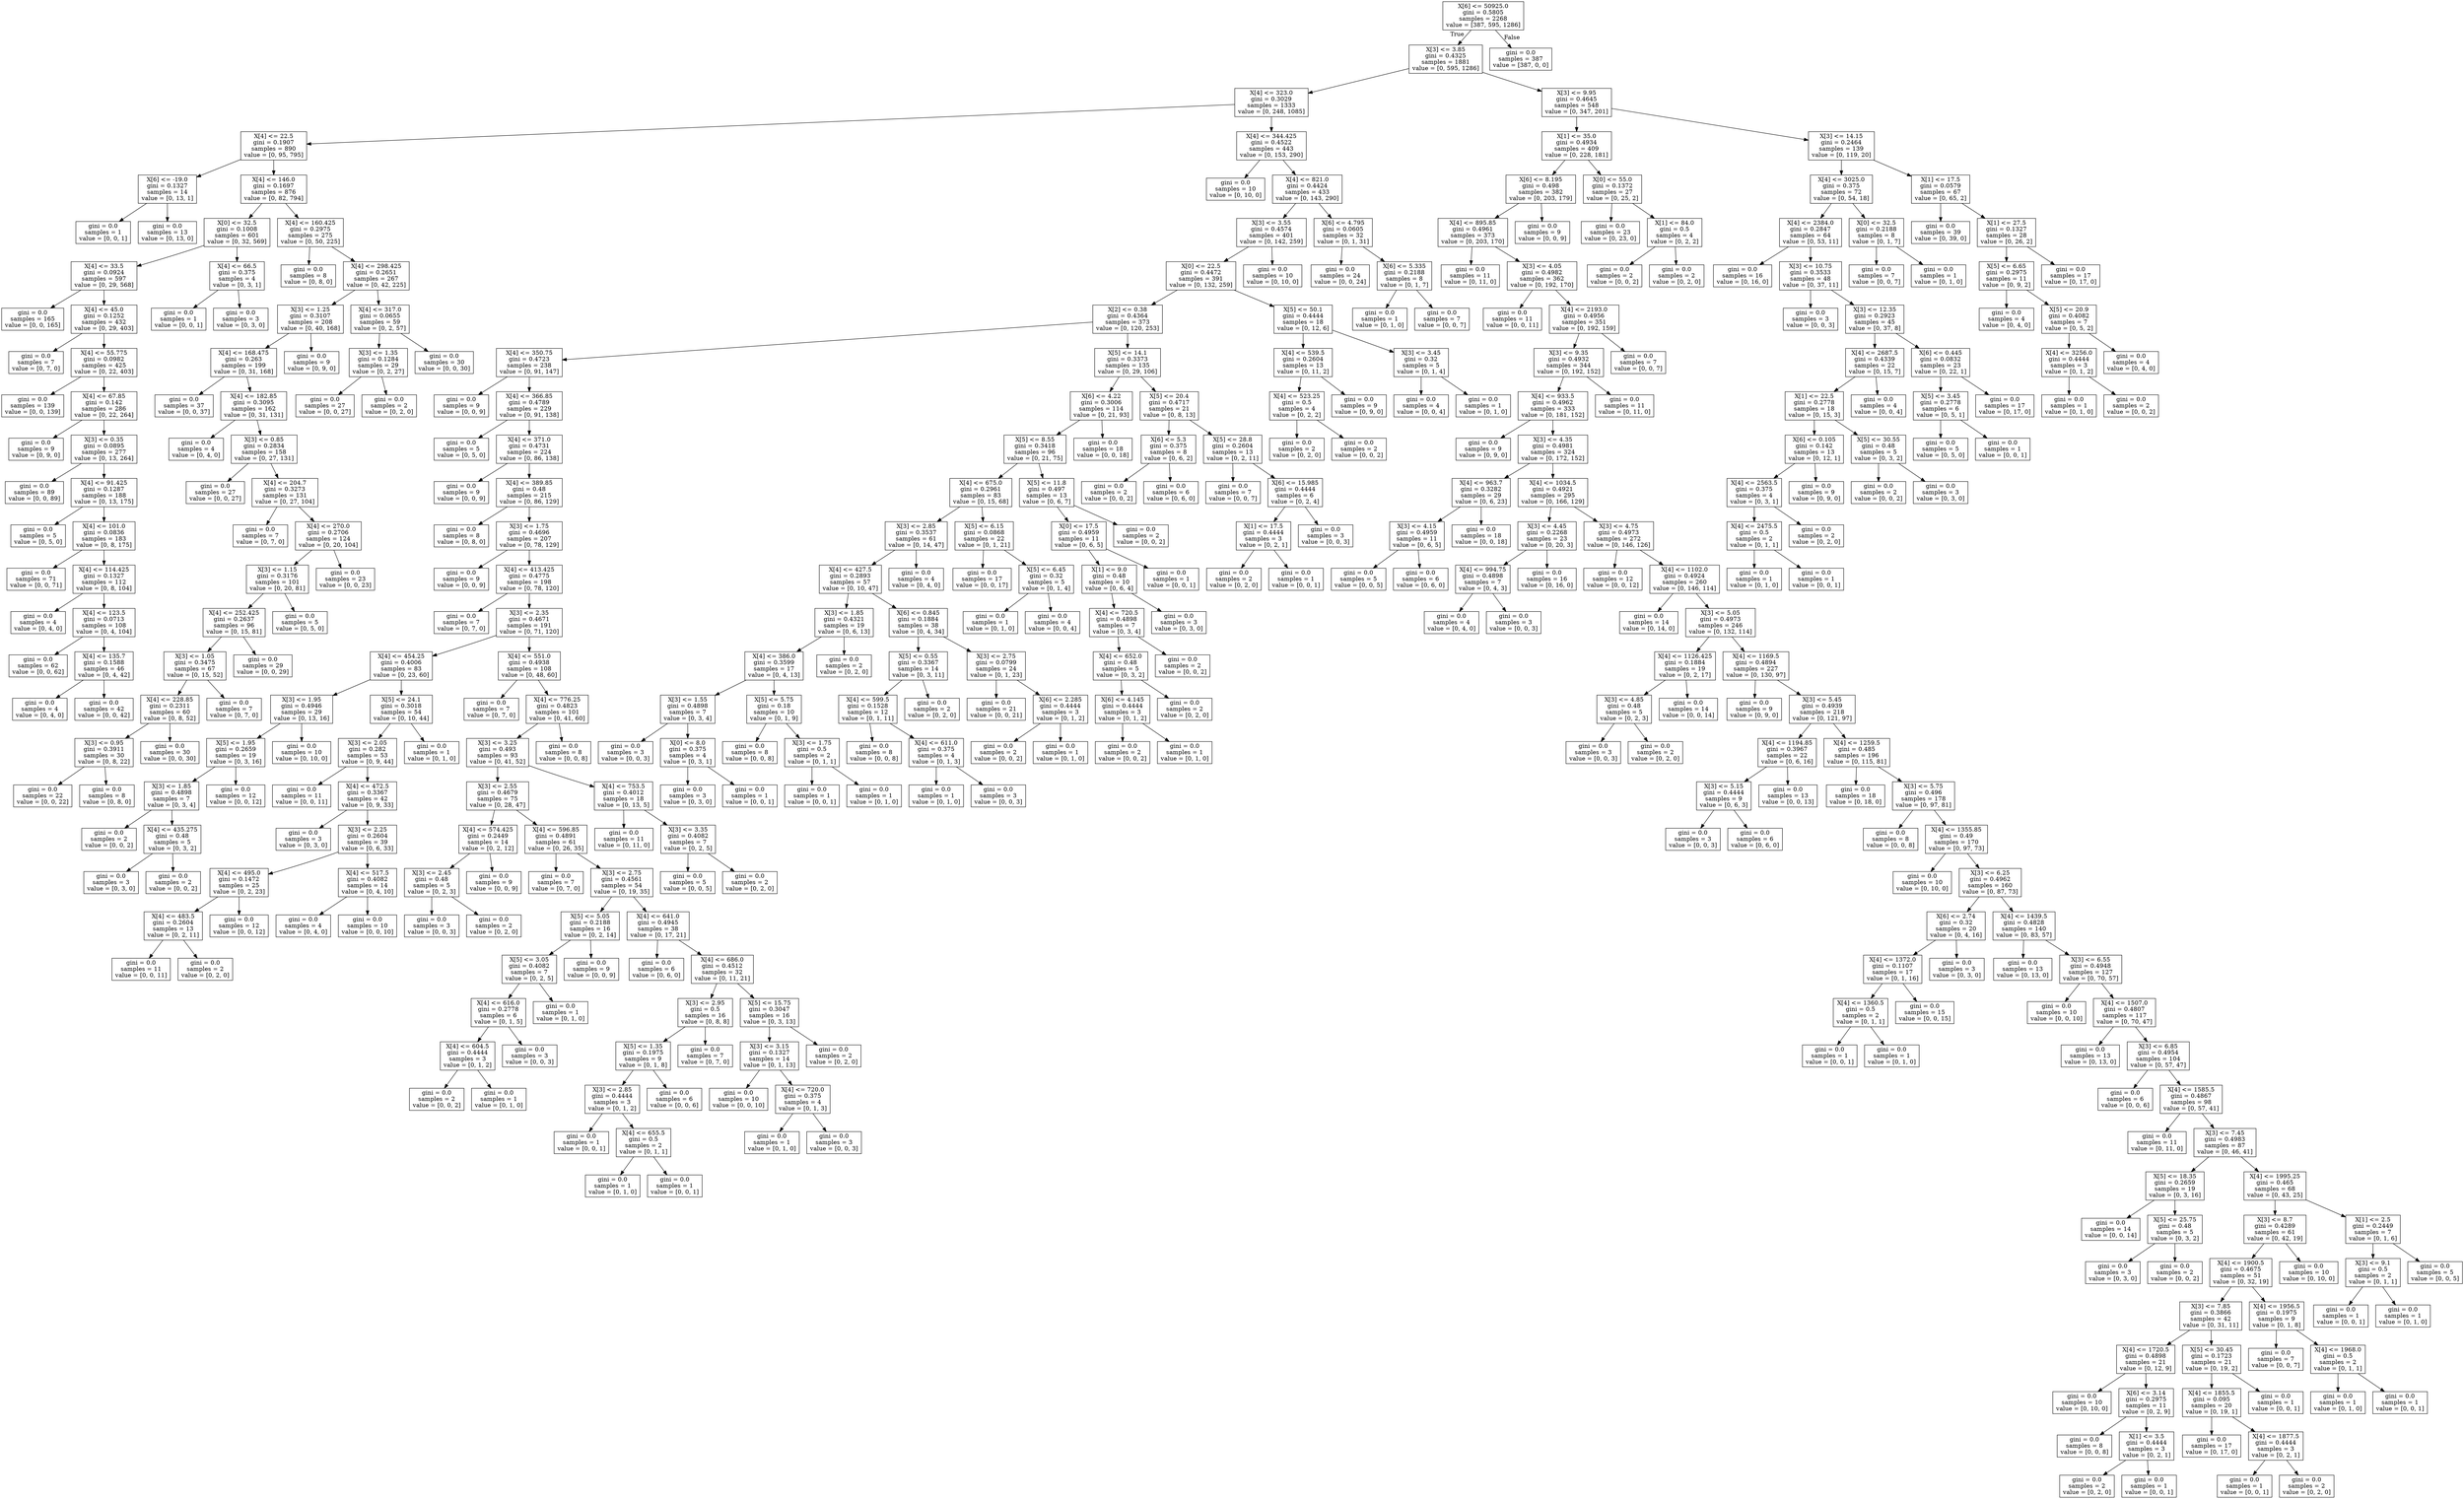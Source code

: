 digraph Tree {
node [shape=box] ;
0 [label="X[6] <= 50925.0\ngini = 0.5805\nsamples = 2268\nvalue = [387, 595, 1286]"] ;
1 [label="X[3] <= 3.85\ngini = 0.4325\nsamples = 1881\nvalue = [0, 595, 1286]"] ;
0 -> 1 [labeldistance=2.5, labelangle=45, headlabel="True"] ;
2 [label="X[4] <= 323.0\ngini = 0.3029\nsamples = 1333\nvalue = [0, 248, 1085]"] ;
1 -> 2 ;
3 [label="X[4] <= 22.5\ngini = 0.1907\nsamples = 890\nvalue = [0, 95, 795]"] ;
2 -> 3 ;
4 [label="X[6] <= -19.0\ngini = 0.1327\nsamples = 14\nvalue = [0, 13, 1]"] ;
3 -> 4 ;
5 [label="gini = 0.0\nsamples = 1\nvalue = [0, 0, 1]"] ;
4 -> 5 ;
6 [label="gini = 0.0\nsamples = 13\nvalue = [0, 13, 0]"] ;
4 -> 6 ;
7 [label="X[4] <= 146.0\ngini = 0.1697\nsamples = 876\nvalue = [0, 82, 794]"] ;
3 -> 7 ;
8 [label="X[0] <= 32.5\ngini = 0.1008\nsamples = 601\nvalue = [0, 32, 569]"] ;
7 -> 8 ;
9 [label="X[4] <= 33.5\ngini = 0.0924\nsamples = 597\nvalue = [0, 29, 568]"] ;
8 -> 9 ;
10 [label="gini = 0.0\nsamples = 165\nvalue = [0, 0, 165]"] ;
9 -> 10 ;
11 [label="X[4] <= 45.0\ngini = 0.1252\nsamples = 432\nvalue = [0, 29, 403]"] ;
9 -> 11 ;
12 [label="gini = 0.0\nsamples = 7\nvalue = [0, 7, 0]"] ;
11 -> 12 ;
13 [label="X[4] <= 55.775\ngini = 0.0982\nsamples = 425\nvalue = [0, 22, 403]"] ;
11 -> 13 ;
14 [label="gini = 0.0\nsamples = 139\nvalue = [0, 0, 139]"] ;
13 -> 14 ;
15 [label="X[4] <= 67.85\ngini = 0.142\nsamples = 286\nvalue = [0, 22, 264]"] ;
13 -> 15 ;
16 [label="gini = 0.0\nsamples = 9\nvalue = [0, 9, 0]"] ;
15 -> 16 ;
17 [label="X[3] <= 0.35\ngini = 0.0895\nsamples = 277\nvalue = [0, 13, 264]"] ;
15 -> 17 ;
18 [label="gini = 0.0\nsamples = 89\nvalue = [0, 0, 89]"] ;
17 -> 18 ;
19 [label="X[4] <= 91.425\ngini = 0.1287\nsamples = 188\nvalue = [0, 13, 175]"] ;
17 -> 19 ;
20 [label="gini = 0.0\nsamples = 5\nvalue = [0, 5, 0]"] ;
19 -> 20 ;
21 [label="X[4] <= 101.0\ngini = 0.0836\nsamples = 183\nvalue = [0, 8, 175]"] ;
19 -> 21 ;
22 [label="gini = 0.0\nsamples = 71\nvalue = [0, 0, 71]"] ;
21 -> 22 ;
23 [label="X[4] <= 114.425\ngini = 0.1327\nsamples = 112\nvalue = [0, 8, 104]"] ;
21 -> 23 ;
24 [label="gini = 0.0\nsamples = 4\nvalue = [0, 4, 0]"] ;
23 -> 24 ;
25 [label="X[4] <= 123.5\ngini = 0.0713\nsamples = 108\nvalue = [0, 4, 104]"] ;
23 -> 25 ;
26 [label="gini = 0.0\nsamples = 62\nvalue = [0, 0, 62]"] ;
25 -> 26 ;
27 [label="X[4] <= 135.7\ngini = 0.1588\nsamples = 46\nvalue = [0, 4, 42]"] ;
25 -> 27 ;
28 [label="gini = 0.0\nsamples = 4\nvalue = [0, 4, 0]"] ;
27 -> 28 ;
29 [label="gini = 0.0\nsamples = 42\nvalue = [0, 0, 42]"] ;
27 -> 29 ;
30 [label="X[4] <= 66.5\ngini = 0.375\nsamples = 4\nvalue = [0, 3, 1]"] ;
8 -> 30 ;
31 [label="gini = 0.0\nsamples = 1\nvalue = [0, 0, 1]"] ;
30 -> 31 ;
32 [label="gini = 0.0\nsamples = 3\nvalue = [0, 3, 0]"] ;
30 -> 32 ;
33 [label="X[4] <= 160.425\ngini = 0.2975\nsamples = 275\nvalue = [0, 50, 225]"] ;
7 -> 33 ;
34 [label="gini = 0.0\nsamples = 8\nvalue = [0, 8, 0]"] ;
33 -> 34 ;
35 [label="X[4] <= 298.425\ngini = 0.2651\nsamples = 267\nvalue = [0, 42, 225]"] ;
33 -> 35 ;
36 [label="X[3] <= 1.25\ngini = 0.3107\nsamples = 208\nvalue = [0, 40, 168]"] ;
35 -> 36 ;
37 [label="X[4] <= 168.475\ngini = 0.263\nsamples = 199\nvalue = [0, 31, 168]"] ;
36 -> 37 ;
38 [label="gini = 0.0\nsamples = 37\nvalue = [0, 0, 37]"] ;
37 -> 38 ;
39 [label="X[4] <= 182.85\ngini = 0.3095\nsamples = 162\nvalue = [0, 31, 131]"] ;
37 -> 39 ;
40 [label="gini = 0.0\nsamples = 4\nvalue = [0, 4, 0]"] ;
39 -> 40 ;
41 [label="X[3] <= 0.85\ngini = 0.2834\nsamples = 158\nvalue = [0, 27, 131]"] ;
39 -> 41 ;
42 [label="gini = 0.0\nsamples = 27\nvalue = [0, 0, 27]"] ;
41 -> 42 ;
43 [label="X[4] <= 204.7\ngini = 0.3273\nsamples = 131\nvalue = [0, 27, 104]"] ;
41 -> 43 ;
44 [label="gini = 0.0\nsamples = 7\nvalue = [0, 7, 0]"] ;
43 -> 44 ;
45 [label="X[4] <= 270.0\ngini = 0.2706\nsamples = 124\nvalue = [0, 20, 104]"] ;
43 -> 45 ;
46 [label="X[3] <= 1.15\ngini = 0.3176\nsamples = 101\nvalue = [0, 20, 81]"] ;
45 -> 46 ;
47 [label="X[4] <= 252.425\ngini = 0.2637\nsamples = 96\nvalue = [0, 15, 81]"] ;
46 -> 47 ;
48 [label="X[3] <= 1.05\ngini = 0.3475\nsamples = 67\nvalue = [0, 15, 52]"] ;
47 -> 48 ;
49 [label="X[4] <= 228.85\ngini = 0.2311\nsamples = 60\nvalue = [0, 8, 52]"] ;
48 -> 49 ;
50 [label="X[3] <= 0.95\ngini = 0.3911\nsamples = 30\nvalue = [0, 8, 22]"] ;
49 -> 50 ;
51 [label="gini = 0.0\nsamples = 22\nvalue = [0, 0, 22]"] ;
50 -> 51 ;
52 [label="gini = 0.0\nsamples = 8\nvalue = [0, 8, 0]"] ;
50 -> 52 ;
53 [label="gini = 0.0\nsamples = 30\nvalue = [0, 0, 30]"] ;
49 -> 53 ;
54 [label="gini = 0.0\nsamples = 7\nvalue = [0, 7, 0]"] ;
48 -> 54 ;
55 [label="gini = 0.0\nsamples = 29\nvalue = [0, 0, 29]"] ;
47 -> 55 ;
56 [label="gini = 0.0\nsamples = 5\nvalue = [0, 5, 0]"] ;
46 -> 56 ;
57 [label="gini = 0.0\nsamples = 23\nvalue = [0, 0, 23]"] ;
45 -> 57 ;
58 [label="gini = 0.0\nsamples = 9\nvalue = [0, 9, 0]"] ;
36 -> 58 ;
59 [label="X[4] <= 317.0\ngini = 0.0655\nsamples = 59\nvalue = [0, 2, 57]"] ;
35 -> 59 ;
60 [label="X[3] <= 1.35\ngini = 0.1284\nsamples = 29\nvalue = [0, 2, 27]"] ;
59 -> 60 ;
61 [label="gini = 0.0\nsamples = 27\nvalue = [0, 0, 27]"] ;
60 -> 61 ;
62 [label="gini = 0.0\nsamples = 2\nvalue = [0, 2, 0]"] ;
60 -> 62 ;
63 [label="gini = 0.0\nsamples = 30\nvalue = [0, 0, 30]"] ;
59 -> 63 ;
64 [label="X[4] <= 344.425\ngini = 0.4522\nsamples = 443\nvalue = [0, 153, 290]"] ;
2 -> 64 ;
65 [label="gini = 0.0\nsamples = 10\nvalue = [0, 10, 0]"] ;
64 -> 65 ;
66 [label="X[4] <= 821.0\ngini = 0.4424\nsamples = 433\nvalue = [0, 143, 290]"] ;
64 -> 66 ;
67 [label="X[3] <= 3.55\ngini = 0.4574\nsamples = 401\nvalue = [0, 142, 259]"] ;
66 -> 67 ;
68 [label="X[0] <= 22.5\ngini = 0.4472\nsamples = 391\nvalue = [0, 132, 259]"] ;
67 -> 68 ;
69 [label="X[2] <= 0.38\ngini = 0.4364\nsamples = 373\nvalue = [0, 120, 253]"] ;
68 -> 69 ;
70 [label="X[4] <= 350.75\ngini = 0.4723\nsamples = 238\nvalue = [0, 91, 147]"] ;
69 -> 70 ;
71 [label="gini = 0.0\nsamples = 9\nvalue = [0, 0, 9]"] ;
70 -> 71 ;
72 [label="X[4] <= 366.85\ngini = 0.4789\nsamples = 229\nvalue = [0, 91, 138]"] ;
70 -> 72 ;
73 [label="gini = 0.0\nsamples = 5\nvalue = [0, 5, 0]"] ;
72 -> 73 ;
74 [label="X[4] <= 371.0\ngini = 0.4731\nsamples = 224\nvalue = [0, 86, 138]"] ;
72 -> 74 ;
75 [label="gini = 0.0\nsamples = 9\nvalue = [0, 0, 9]"] ;
74 -> 75 ;
76 [label="X[4] <= 389.85\ngini = 0.48\nsamples = 215\nvalue = [0, 86, 129]"] ;
74 -> 76 ;
77 [label="gini = 0.0\nsamples = 8\nvalue = [0, 8, 0]"] ;
76 -> 77 ;
78 [label="X[3] <= 1.75\ngini = 0.4696\nsamples = 207\nvalue = [0, 78, 129]"] ;
76 -> 78 ;
79 [label="gini = 0.0\nsamples = 9\nvalue = [0, 0, 9]"] ;
78 -> 79 ;
80 [label="X[4] <= 413.425\ngini = 0.4775\nsamples = 198\nvalue = [0, 78, 120]"] ;
78 -> 80 ;
81 [label="gini = 0.0\nsamples = 7\nvalue = [0, 7, 0]"] ;
80 -> 81 ;
82 [label="X[3] <= 2.35\ngini = 0.4671\nsamples = 191\nvalue = [0, 71, 120]"] ;
80 -> 82 ;
83 [label="X[4] <= 454.25\ngini = 0.4006\nsamples = 83\nvalue = [0, 23, 60]"] ;
82 -> 83 ;
84 [label="X[3] <= 1.95\ngini = 0.4946\nsamples = 29\nvalue = [0, 13, 16]"] ;
83 -> 84 ;
85 [label="X[5] <= 1.95\ngini = 0.2659\nsamples = 19\nvalue = [0, 3, 16]"] ;
84 -> 85 ;
86 [label="X[3] <= 1.85\ngini = 0.4898\nsamples = 7\nvalue = [0, 3, 4]"] ;
85 -> 86 ;
87 [label="gini = 0.0\nsamples = 2\nvalue = [0, 0, 2]"] ;
86 -> 87 ;
88 [label="X[4] <= 435.275\ngini = 0.48\nsamples = 5\nvalue = [0, 3, 2]"] ;
86 -> 88 ;
89 [label="gini = 0.0\nsamples = 3\nvalue = [0, 3, 0]"] ;
88 -> 89 ;
90 [label="gini = 0.0\nsamples = 2\nvalue = [0, 0, 2]"] ;
88 -> 90 ;
91 [label="gini = 0.0\nsamples = 12\nvalue = [0, 0, 12]"] ;
85 -> 91 ;
92 [label="gini = 0.0\nsamples = 10\nvalue = [0, 10, 0]"] ;
84 -> 92 ;
93 [label="X[5] <= 24.1\ngini = 0.3018\nsamples = 54\nvalue = [0, 10, 44]"] ;
83 -> 93 ;
94 [label="X[3] <= 2.05\ngini = 0.282\nsamples = 53\nvalue = [0, 9, 44]"] ;
93 -> 94 ;
95 [label="gini = 0.0\nsamples = 11\nvalue = [0, 0, 11]"] ;
94 -> 95 ;
96 [label="X[4] <= 472.5\ngini = 0.3367\nsamples = 42\nvalue = [0, 9, 33]"] ;
94 -> 96 ;
97 [label="gini = 0.0\nsamples = 3\nvalue = [0, 3, 0]"] ;
96 -> 97 ;
98 [label="X[3] <= 2.25\ngini = 0.2604\nsamples = 39\nvalue = [0, 6, 33]"] ;
96 -> 98 ;
99 [label="X[4] <= 495.0\ngini = 0.1472\nsamples = 25\nvalue = [0, 2, 23]"] ;
98 -> 99 ;
100 [label="X[4] <= 483.5\ngini = 0.2604\nsamples = 13\nvalue = [0, 2, 11]"] ;
99 -> 100 ;
101 [label="gini = 0.0\nsamples = 11\nvalue = [0, 0, 11]"] ;
100 -> 101 ;
102 [label="gini = 0.0\nsamples = 2\nvalue = [0, 2, 0]"] ;
100 -> 102 ;
103 [label="gini = 0.0\nsamples = 12\nvalue = [0, 0, 12]"] ;
99 -> 103 ;
104 [label="X[4] <= 517.5\ngini = 0.4082\nsamples = 14\nvalue = [0, 4, 10]"] ;
98 -> 104 ;
105 [label="gini = 0.0\nsamples = 4\nvalue = [0, 4, 0]"] ;
104 -> 105 ;
106 [label="gini = 0.0\nsamples = 10\nvalue = [0, 0, 10]"] ;
104 -> 106 ;
107 [label="gini = 0.0\nsamples = 1\nvalue = [0, 1, 0]"] ;
93 -> 107 ;
108 [label="X[4] <= 551.0\ngini = 0.4938\nsamples = 108\nvalue = [0, 48, 60]"] ;
82 -> 108 ;
109 [label="gini = 0.0\nsamples = 7\nvalue = [0, 7, 0]"] ;
108 -> 109 ;
110 [label="X[4] <= 776.25\ngini = 0.4823\nsamples = 101\nvalue = [0, 41, 60]"] ;
108 -> 110 ;
111 [label="X[3] <= 3.25\ngini = 0.493\nsamples = 93\nvalue = [0, 41, 52]"] ;
110 -> 111 ;
112 [label="X[3] <= 2.55\ngini = 0.4679\nsamples = 75\nvalue = [0, 28, 47]"] ;
111 -> 112 ;
113 [label="X[4] <= 574.425\ngini = 0.2449\nsamples = 14\nvalue = [0, 2, 12]"] ;
112 -> 113 ;
114 [label="X[3] <= 2.45\ngini = 0.48\nsamples = 5\nvalue = [0, 2, 3]"] ;
113 -> 114 ;
115 [label="gini = 0.0\nsamples = 3\nvalue = [0, 0, 3]"] ;
114 -> 115 ;
116 [label="gini = 0.0\nsamples = 2\nvalue = [0, 2, 0]"] ;
114 -> 116 ;
117 [label="gini = 0.0\nsamples = 9\nvalue = [0, 0, 9]"] ;
113 -> 117 ;
118 [label="X[4] <= 596.85\ngini = 0.4891\nsamples = 61\nvalue = [0, 26, 35]"] ;
112 -> 118 ;
119 [label="gini = 0.0\nsamples = 7\nvalue = [0, 7, 0]"] ;
118 -> 119 ;
120 [label="X[3] <= 2.75\ngini = 0.4561\nsamples = 54\nvalue = [0, 19, 35]"] ;
118 -> 120 ;
121 [label="X[5] <= 5.05\ngini = 0.2188\nsamples = 16\nvalue = [0, 2, 14]"] ;
120 -> 121 ;
122 [label="X[5] <= 3.05\ngini = 0.4082\nsamples = 7\nvalue = [0, 2, 5]"] ;
121 -> 122 ;
123 [label="X[4] <= 616.0\ngini = 0.2778\nsamples = 6\nvalue = [0, 1, 5]"] ;
122 -> 123 ;
124 [label="X[4] <= 604.5\ngini = 0.4444\nsamples = 3\nvalue = [0, 1, 2]"] ;
123 -> 124 ;
125 [label="gini = 0.0\nsamples = 2\nvalue = [0, 0, 2]"] ;
124 -> 125 ;
126 [label="gini = 0.0\nsamples = 1\nvalue = [0, 1, 0]"] ;
124 -> 126 ;
127 [label="gini = 0.0\nsamples = 3\nvalue = [0, 0, 3]"] ;
123 -> 127 ;
128 [label="gini = 0.0\nsamples = 1\nvalue = [0, 1, 0]"] ;
122 -> 128 ;
129 [label="gini = 0.0\nsamples = 9\nvalue = [0, 0, 9]"] ;
121 -> 129 ;
130 [label="X[4] <= 641.0\ngini = 0.4945\nsamples = 38\nvalue = [0, 17, 21]"] ;
120 -> 130 ;
131 [label="gini = 0.0\nsamples = 6\nvalue = [0, 6, 0]"] ;
130 -> 131 ;
132 [label="X[4] <= 686.0\ngini = 0.4512\nsamples = 32\nvalue = [0, 11, 21]"] ;
130 -> 132 ;
133 [label="X[3] <= 2.95\ngini = 0.5\nsamples = 16\nvalue = [0, 8, 8]"] ;
132 -> 133 ;
134 [label="X[5] <= 1.35\ngini = 0.1975\nsamples = 9\nvalue = [0, 1, 8]"] ;
133 -> 134 ;
135 [label="X[3] <= 2.85\ngini = 0.4444\nsamples = 3\nvalue = [0, 1, 2]"] ;
134 -> 135 ;
136 [label="gini = 0.0\nsamples = 1\nvalue = [0, 0, 1]"] ;
135 -> 136 ;
137 [label="X[4] <= 655.5\ngini = 0.5\nsamples = 2\nvalue = [0, 1, 1]"] ;
135 -> 137 ;
138 [label="gini = 0.0\nsamples = 1\nvalue = [0, 1, 0]"] ;
137 -> 138 ;
139 [label="gini = 0.0\nsamples = 1\nvalue = [0, 0, 1]"] ;
137 -> 139 ;
140 [label="gini = 0.0\nsamples = 6\nvalue = [0, 0, 6]"] ;
134 -> 140 ;
141 [label="gini = 0.0\nsamples = 7\nvalue = [0, 7, 0]"] ;
133 -> 141 ;
142 [label="X[5] <= 15.75\ngini = 0.3047\nsamples = 16\nvalue = [0, 3, 13]"] ;
132 -> 142 ;
143 [label="X[3] <= 3.15\ngini = 0.1327\nsamples = 14\nvalue = [0, 1, 13]"] ;
142 -> 143 ;
144 [label="gini = 0.0\nsamples = 10\nvalue = [0, 0, 10]"] ;
143 -> 144 ;
145 [label="X[4] <= 720.0\ngini = 0.375\nsamples = 4\nvalue = [0, 1, 3]"] ;
143 -> 145 ;
146 [label="gini = 0.0\nsamples = 1\nvalue = [0, 1, 0]"] ;
145 -> 146 ;
147 [label="gini = 0.0\nsamples = 3\nvalue = [0, 0, 3]"] ;
145 -> 147 ;
148 [label="gini = 0.0\nsamples = 2\nvalue = [0, 2, 0]"] ;
142 -> 148 ;
149 [label="X[4] <= 753.5\ngini = 0.4012\nsamples = 18\nvalue = [0, 13, 5]"] ;
111 -> 149 ;
150 [label="gini = 0.0\nsamples = 11\nvalue = [0, 11, 0]"] ;
149 -> 150 ;
151 [label="X[3] <= 3.35\ngini = 0.4082\nsamples = 7\nvalue = [0, 2, 5]"] ;
149 -> 151 ;
152 [label="gini = 0.0\nsamples = 5\nvalue = [0, 0, 5]"] ;
151 -> 152 ;
153 [label="gini = 0.0\nsamples = 2\nvalue = [0, 2, 0]"] ;
151 -> 153 ;
154 [label="gini = 0.0\nsamples = 8\nvalue = [0, 0, 8]"] ;
110 -> 154 ;
155 [label="X[5] <= 14.1\ngini = 0.3373\nsamples = 135\nvalue = [0, 29, 106]"] ;
69 -> 155 ;
156 [label="X[6] <= 4.22\ngini = 0.3006\nsamples = 114\nvalue = [0, 21, 93]"] ;
155 -> 156 ;
157 [label="X[5] <= 8.55\ngini = 0.3418\nsamples = 96\nvalue = [0, 21, 75]"] ;
156 -> 157 ;
158 [label="X[4] <= 675.0\ngini = 0.2961\nsamples = 83\nvalue = [0, 15, 68]"] ;
157 -> 158 ;
159 [label="X[3] <= 2.85\ngini = 0.3537\nsamples = 61\nvalue = [0, 14, 47]"] ;
158 -> 159 ;
160 [label="X[4] <= 427.5\ngini = 0.2893\nsamples = 57\nvalue = [0, 10, 47]"] ;
159 -> 160 ;
161 [label="X[3] <= 1.85\ngini = 0.4321\nsamples = 19\nvalue = [0, 6, 13]"] ;
160 -> 161 ;
162 [label="X[4] <= 386.0\ngini = 0.3599\nsamples = 17\nvalue = [0, 4, 13]"] ;
161 -> 162 ;
163 [label="X[3] <= 1.55\ngini = 0.4898\nsamples = 7\nvalue = [0, 3, 4]"] ;
162 -> 163 ;
164 [label="gini = 0.0\nsamples = 3\nvalue = [0, 0, 3]"] ;
163 -> 164 ;
165 [label="X[0] <= 8.0\ngini = 0.375\nsamples = 4\nvalue = [0, 3, 1]"] ;
163 -> 165 ;
166 [label="gini = 0.0\nsamples = 3\nvalue = [0, 3, 0]"] ;
165 -> 166 ;
167 [label="gini = 0.0\nsamples = 1\nvalue = [0, 0, 1]"] ;
165 -> 167 ;
168 [label="X[5] <= 5.75\ngini = 0.18\nsamples = 10\nvalue = [0, 1, 9]"] ;
162 -> 168 ;
169 [label="gini = 0.0\nsamples = 8\nvalue = [0, 0, 8]"] ;
168 -> 169 ;
170 [label="X[3] <= 1.75\ngini = 0.5\nsamples = 2\nvalue = [0, 1, 1]"] ;
168 -> 170 ;
171 [label="gini = 0.0\nsamples = 1\nvalue = [0, 0, 1]"] ;
170 -> 171 ;
172 [label="gini = 0.0\nsamples = 1\nvalue = [0, 1, 0]"] ;
170 -> 172 ;
173 [label="gini = 0.0\nsamples = 2\nvalue = [0, 2, 0]"] ;
161 -> 173 ;
174 [label="X[6] <= 0.845\ngini = 0.1884\nsamples = 38\nvalue = [0, 4, 34]"] ;
160 -> 174 ;
175 [label="X[5] <= 0.55\ngini = 0.3367\nsamples = 14\nvalue = [0, 3, 11]"] ;
174 -> 175 ;
176 [label="X[4] <= 599.5\ngini = 0.1528\nsamples = 12\nvalue = [0, 1, 11]"] ;
175 -> 176 ;
177 [label="gini = 0.0\nsamples = 8\nvalue = [0, 0, 8]"] ;
176 -> 177 ;
178 [label="X[4] <= 611.0\ngini = 0.375\nsamples = 4\nvalue = [0, 1, 3]"] ;
176 -> 178 ;
179 [label="gini = 0.0\nsamples = 1\nvalue = [0, 1, 0]"] ;
178 -> 179 ;
180 [label="gini = 0.0\nsamples = 3\nvalue = [0, 0, 3]"] ;
178 -> 180 ;
181 [label="gini = 0.0\nsamples = 2\nvalue = [0, 2, 0]"] ;
175 -> 181 ;
182 [label="X[3] <= 2.75\ngini = 0.0799\nsamples = 24\nvalue = [0, 1, 23]"] ;
174 -> 182 ;
183 [label="gini = 0.0\nsamples = 21\nvalue = [0, 0, 21]"] ;
182 -> 183 ;
184 [label="X[6] <= 2.285\ngini = 0.4444\nsamples = 3\nvalue = [0, 1, 2]"] ;
182 -> 184 ;
185 [label="gini = 0.0\nsamples = 2\nvalue = [0, 0, 2]"] ;
184 -> 185 ;
186 [label="gini = 0.0\nsamples = 1\nvalue = [0, 1, 0]"] ;
184 -> 186 ;
187 [label="gini = 0.0\nsamples = 4\nvalue = [0, 4, 0]"] ;
159 -> 187 ;
188 [label="X[5] <= 6.15\ngini = 0.0868\nsamples = 22\nvalue = [0, 1, 21]"] ;
158 -> 188 ;
189 [label="gini = 0.0\nsamples = 17\nvalue = [0, 0, 17]"] ;
188 -> 189 ;
190 [label="X[5] <= 6.45\ngini = 0.32\nsamples = 5\nvalue = [0, 1, 4]"] ;
188 -> 190 ;
191 [label="gini = 0.0\nsamples = 1\nvalue = [0, 1, 0]"] ;
190 -> 191 ;
192 [label="gini = 0.0\nsamples = 4\nvalue = [0, 0, 4]"] ;
190 -> 192 ;
193 [label="X[5] <= 11.8\ngini = 0.497\nsamples = 13\nvalue = [0, 6, 7]"] ;
157 -> 193 ;
194 [label="X[0] <= 17.5\ngini = 0.4959\nsamples = 11\nvalue = [0, 6, 5]"] ;
193 -> 194 ;
195 [label="X[1] <= 9.0\ngini = 0.48\nsamples = 10\nvalue = [0, 6, 4]"] ;
194 -> 195 ;
196 [label="X[4] <= 720.5\ngini = 0.4898\nsamples = 7\nvalue = [0, 3, 4]"] ;
195 -> 196 ;
197 [label="X[4] <= 652.0\ngini = 0.48\nsamples = 5\nvalue = [0, 3, 2]"] ;
196 -> 197 ;
198 [label="X[6] <= 4.145\ngini = 0.4444\nsamples = 3\nvalue = [0, 1, 2]"] ;
197 -> 198 ;
199 [label="gini = 0.0\nsamples = 2\nvalue = [0, 0, 2]"] ;
198 -> 199 ;
200 [label="gini = 0.0\nsamples = 1\nvalue = [0, 1, 0]"] ;
198 -> 200 ;
201 [label="gini = 0.0\nsamples = 2\nvalue = [0, 2, 0]"] ;
197 -> 201 ;
202 [label="gini = 0.0\nsamples = 2\nvalue = [0, 0, 2]"] ;
196 -> 202 ;
203 [label="gini = 0.0\nsamples = 3\nvalue = [0, 3, 0]"] ;
195 -> 203 ;
204 [label="gini = 0.0\nsamples = 1\nvalue = [0, 0, 1]"] ;
194 -> 204 ;
205 [label="gini = 0.0\nsamples = 2\nvalue = [0, 0, 2]"] ;
193 -> 205 ;
206 [label="gini = 0.0\nsamples = 18\nvalue = [0, 0, 18]"] ;
156 -> 206 ;
207 [label="X[5] <= 20.4\ngini = 0.4717\nsamples = 21\nvalue = [0, 8, 13]"] ;
155 -> 207 ;
208 [label="X[6] <= 5.3\ngini = 0.375\nsamples = 8\nvalue = [0, 6, 2]"] ;
207 -> 208 ;
209 [label="gini = 0.0\nsamples = 2\nvalue = [0, 0, 2]"] ;
208 -> 209 ;
210 [label="gini = 0.0\nsamples = 6\nvalue = [0, 6, 0]"] ;
208 -> 210 ;
211 [label="X[5] <= 28.8\ngini = 0.2604\nsamples = 13\nvalue = [0, 2, 11]"] ;
207 -> 211 ;
212 [label="gini = 0.0\nsamples = 7\nvalue = [0, 0, 7]"] ;
211 -> 212 ;
213 [label="X[6] <= 15.985\ngini = 0.4444\nsamples = 6\nvalue = [0, 2, 4]"] ;
211 -> 213 ;
214 [label="X[1] <= 17.5\ngini = 0.4444\nsamples = 3\nvalue = [0, 2, 1]"] ;
213 -> 214 ;
215 [label="gini = 0.0\nsamples = 2\nvalue = [0, 2, 0]"] ;
214 -> 215 ;
216 [label="gini = 0.0\nsamples = 1\nvalue = [0, 0, 1]"] ;
214 -> 216 ;
217 [label="gini = 0.0\nsamples = 3\nvalue = [0, 0, 3]"] ;
213 -> 217 ;
218 [label="X[5] <= 50.1\ngini = 0.4444\nsamples = 18\nvalue = [0, 12, 6]"] ;
68 -> 218 ;
219 [label="X[4] <= 539.5\ngini = 0.2604\nsamples = 13\nvalue = [0, 11, 2]"] ;
218 -> 219 ;
220 [label="X[4] <= 523.25\ngini = 0.5\nsamples = 4\nvalue = [0, 2, 2]"] ;
219 -> 220 ;
221 [label="gini = 0.0\nsamples = 2\nvalue = [0, 2, 0]"] ;
220 -> 221 ;
222 [label="gini = 0.0\nsamples = 2\nvalue = [0, 0, 2]"] ;
220 -> 222 ;
223 [label="gini = 0.0\nsamples = 9\nvalue = [0, 9, 0]"] ;
219 -> 223 ;
224 [label="X[3] <= 3.45\ngini = 0.32\nsamples = 5\nvalue = [0, 1, 4]"] ;
218 -> 224 ;
225 [label="gini = 0.0\nsamples = 4\nvalue = [0, 0, 4]"] ;
224 -> 225 ;
226 [label="gini = 0.0\nsamples = 1\nvalue = [0, 1, 0]"] ;
224 -> 226 ;
227 [label="gini = 0.0\nsamples = 10\nvalue = [0, 10, 0]"] ;
67 -> 227 ;
228 [label="X[6] <= 4.795\ngini = 0.0605\nsamples = 32\nvalue = [0, 1, 31]"] ;
66 -> 228 ;
229 [label="gini = 0.0\nsamples = 24\nvalue = [0, 0, 24]"] ;
228 -> 229 ;
230 [label="X[6] <= 5.335\ngini = 0.2188\nsamples = 8\nvalue = [0, 1, 7]"] ;
228 -> 230 ;
231 [label="gini = 0.0\nsamples = 1\nvalue = [0, 1, 0]"] ;
230 -> 231 ;
232 [label="gini = 0.0\nsamples = 7\nvalue = [0, 0, 7]"] ;
230 -> 232 ;
233 [label="X[3] <= 9.95\ngini = 0.4645\nsamples = 548\nvalue = [0, 347, 201]"] ;
1 -> 233 ;
234 [label="X[1] <= 35.0\ngini = 0.4934\nsamples = 409\nvalue = [0, 228, 181]"] ;
233 -> 234 ;
235 [label="X[6] <= 8.195\ngini = 0.498\nsamples = 382\nvalue = [0, 203, 179]"] ;
234 -> 235 ;
236 [label="X[4] <= 895.85\ngini = 0.4961\nsamples = 373\nvalue = [0, 203, 170]"] ;
235 -> 236 ;
237 [label="gini = 0.0\nsamples = 11\nvalue = [0, 11, 0]"] ;
236 -> 237 ;
238 [label="X[3] <= 4.05\ngini = 0.4982\nsamples = 362\nvalue = [0, 192, 170]"] ;
236 -> 238 ;
239 [label="gini = 0.0\nsamples = 11\nvalue = [0, 0, 11]"] ;
238 -> 239 ;
240 [label="X[4] <= 2193.0\ngini = 0.4956\nsamples = 351\nvalue = [0, 192, 159]"] ;
238 -> 240 ;
241 [label="X[3] <= 9.35\ngini = 0.4932\nsamples = 344\nvalue = [0, 192, 152]"] ;
240 -> 241 ;
242 [label="X[4] <= 933.5\ngini = 0.4962\nsamples = 333\nvalue = [0, 181, 152]"] ;
241 -> 242 ;
243 [label="gini = 0.0\nsamples = 9\nvalue = [0, 9, 0]"] ;
242 -> 243 ;
244 [label="X[3] <= 4.35\ngini = 0.4981\nsamples = 324\nvalue = [0, 172, 152]"] ;
242 -> 244 ;
245 [label="X[4] <= 963.7\ngini = 0.3282\nsamples = 29\nvalue = [0, 6, 23]"] ;
244 -> 245 ;
246 [label="X[3] <= 4.15\ngini = 0.4959\nsamples = 11\nvalue = [0, 6, 5]"] ;
245 -> 246 ;
247 [label="gini = 0.0\nsamples = 5\nvalue = [0, 0, 5]"] ;
246 -> 247 ;
248 [label="gini = 0.0\nsamples = 6\nvalue = [0, 6, 0]"] ;
246 -> 248 ;
249 [label="gini = 0.0\nsamples = 18\nvalue = [0, 0, 18]"] ;
245 -> 249 ;
250 [label="X[4] <= 1034.5\ngini = 0.4921\nsamples = 295\nvalue = [0, 166, 129]"] ;
244 -> 250 ;
251 [label="X[3] <= 4.45\ngini = 0.2268\nsamples = 23\nvalue = [0, 20, 3]"] ;
250 -> 251 ;
252 [label="X[4] <= 994.75\ngini = 0.4898\nsamples = 7\nvalue = [0, 4, 3]"] ;
251 -> 252 ;
253 [label="gini = 0.0\nsamples = 4\nvalue = [0, 4, 0]"] ;
252 -> 253 ;
254 [label="gini = 0.0\nsamples = 3\nvalue = [0, 0, 3]"] ;
252 -> 254 ;
255 [label="gini = 0.0\nsamples = 16\nvalue = [0, 16, 0]"] ;
251 -> 255 ;
256 [label="X[3] <= 4.75\ngini = 0.4973\nsamples = 272\nvalue = [0, 146, 126]"] ;
250 -> 256 ;
257 [label="gini = 0.0\nsamples = 12\nvalue = [0, 0, 12]"] ;
256 -> 257 ;
258 [label="X[4] <= 1102.0\ngini = 0.4924\nsamples = 260\nvalue = [0, 146, 114]"] ;
256 -> 258 ;
259 [label="gini = 0.0\nsamples = 14\nvalue = [0, 14, 0]"] ;
258 -> 259 ;
260 [label="X[3] <= 5.05\ngini = 0.4973\nsamples = 246\nvalue = [0, 132, 114]"] ;
258 -> 260 ;
261 [label="X[4] <= 1126.425\ngini = 0.1884\nsamples = 19\nvalue = [0, 2, 17]"] ;
260 -> 261 ;
262 [label="X[3] <= 4.85\ngini = 0.48\nsamples = 5\nvalue = [0, 2, 3]"] ;
261 -> 262 ;
263 [label="gini = 0.0\nsamples = 3\nvalue = [0, 0, 3]"] ;
262 -> 263 ;
264 [label="gini = 0.0\nsamples = 2\nvalue = [0, 2, 0]"] ;
262 -> 264 ;
265 [label="gini = 0.0\nsamples = 14\nvalue = [0, 0, 14]"] ;
261 -> 265 ;
266 [label="X[4] <= 1169.5\ngini = 0.4894\nsamples = 227\nvalue = [0, 130, 97]"] ;
260 -> 266 ;
267 [label="gini = 0.0\nsamples = 9\nvalue = [0, 9, 0]"] ;
266 -> 267 ;
268 [label="X[3] <= 5.45\ngini = 0.4939\nsamples = 218\nvalue = [0, 121, 97]"] ;
266 -> 268 ;
269 [label="X[4] <= 1194.85\ngini = 0.3967\nsamples = 22\nvalue = [0, 6, 16]"] ;
268 -> 269 ;
270 [label="X[3] <= 5.15\ngini = 0.4444\nsamples = 9\nvalue = [0, 6, 3]"] ;
269 -> 270 ;
271 [label="gini = 0.0\nsamples = 3\nvalue = [0, 0, 3]"] ;
270 -> 271 ;
272 [label="gini = 0.0\nsamples = 6\nvalue = [0, 6, 0]"] ;
270 -> 272 ;
273 [label="gini = 0.0\nsamples = 13\nvalue = [0, 0, 13]"] ;
269 -> 273 ;
274 [label="X[4] <= 1259.5\ngini = 0.485\nsamples = 196\nvalue = [0, 115, 81]"] ;
268 -> 274 ;
275 [label="gini = 0.0\nsamples = 18\nvalue = [0, 18, 0]"] ;
274 -> 275 ;
276 [label="X[3] <= 5.75\ngini = 0.496\nsamples = 178\nvalue = [0, 97, 81]"] ;
274 -> 276 ;
277 [label="gini = 0.0\nsamples = 8\nvalue = [0, 0, 8]"] ;
276 -> 277 ;
278 [label="X[4] <= 1355.85\ngini = 0.49\nsamples = 170\nvalue = [0, 97, 73]"] ;
276 -> 278 ;
279 [label="gini = 0.0\nsamples = 10\nvalue = [0, 10, 0]"] ;
278 -> 279 ;
280 [label="X[3] <= 6.25\ngini = 0.4962\nsamples = 160\nvalue = [0, 87, 73]"] ;
278 -> 280 ;
281 [label="X[6] <= 2.74\ngini = 0.32\nsamples = 20\nvalue = [0, 4, 16]"] ;
280 -> 281 ;
282 [label="X[4] <= 1372.0\ngini = 0.1107\nsamples = 17\nvalue = [0, 1, 16]"] ;
281 -> 282 ;
283 [label="X[4] <= 1360.5\ngini = 0.5\nsamples = 2\nvalue = [0, 1, 1]"] ;
282 -> 283 ;
284 [label="gini = 0.0\nsamples = 1\nvalue = [0, 0, 1]"] ;
283 -> 284 ;
285 [label="gini = 0.0\nsamples = 1\nvalue = [0, 1, 0]"] ;
283 -> 285 ;
286 [label="gini = 0.0\nsamples = 15\nvalue = [0, 0, 15]"] ;
282 -> 286 ;
287 [label="gini = 0.0\nsamples = 3\nvalue = [0, 3, 0]"] ;
281 -> 287 ;
288 [label="X[4] <= 1439.5\ngini = 0.4828\nsamples = 140\nvalue = [0, 83, 57]"] ;
280 -> 288 ;
289 [label="gini = 0.0\nsamples = 13\nvalue = [0, 13, 0]"] ;
288 -> 289 ;
290 [label="X[3] <= 6.55\ngini = 0.4948\nsamples = 127\nvalue = [0, 70, 57]"] ;
288 -> 290 ;
291 [label="gini = 0.0\nsamples = 10\nvalue = [0, 0, 10]"] ;
290 -> 291 ;
292 [label="X[4] <= 1507.0\ngini = 0.4807\nsamples = 117\nvalue = [0, 70, 47]"] ;
290 -> 292 ;
293 [label="gini = 0.0\nsamples = 13\nvalue = [0, 13, 0]"] ;
292 -> 293 ;
294 [label="X[3] <= 6.85\ngini = 0.4954\nsamples = 104\nvalue = [0, 57, 47]"] ;
292 -> 294 ;
295 [label="gini = 0.0\nsamples = 6\nvalue = [0, 0, 6]"] ;
294 -> 295 ;
296 [label="X[4] <= 1585.5\ngini = 0.4867\nsamples = 98\nvalue = [0, 57, 41]"] ;
294 -> 296 ;
297 [label="gini = 0.0\nsamples = 11\nvalue = [0, 11, 0]"] ;
296 -> 297 ;
298 [label="X[3] <= 7.45\ngini = 0.4983\nsamples = 87\nvalue = [0, 46, 41]"] ;
296 -> 298 ;
299 [label="X[5] <= 18.35\ngini = 0.2659\nsamples = 19\nvalue = [0, 3, 16]"] ;
298 -> 299 ;
300 [label="gini = 0.0\nsamples = 14\nvalue = [0, 0, 14]"] ;
299 -> 300 ;
301 [label="X[5] <= 25.75\ngini = 0.48\nsamples = 5\nvalue = [0, 3, 2]"] ;
299 -> 301 ;
302 [label="gini = 0.0\nsamples = 3\nvalue = [0, 3, 0]"] ;
301 -> 302 ;
303 [label="gini = 0.0\nsamples = 2\nvalue = [0, 0, 2]"] ;
301 -> 303 ;
304 [label="X[4] <= 1995.25\ngini = 0.465\nsamples = 68\nvalue = [0, 43, 25]"] ;
298 -> 304 ;
305 [label="X[3] <= 8.7\ngini = 0.4289\nsamples = 61\nvalue = [0, 42, 19]"] ;
304 -> 305 ;
306 [label="X[4] <= 1900.5\ngini = 0.4675\nsamples = 51\nvalue = [0, 32, 19]"] ;
305 -> 306 ;
307 [label="X[3] <= 7.85\ngini = 0.3866\nsamples = 42\nvalue = [0, 31, 11]"] ;
306 -> 307 ;
308 [label="X[4] <= 1720.5\ngini = 0.4898\nsamples = 21\nvalue = [0, 12, 9]"] ;
307 -> 308 ;
309 [label="gini = 0.0\nsamples = 10\nvalue = [0, 10, 0]"] ;
308 -> 309 ;
310 [label="X[6] <= 3.14\ngini = 0.2975\nsamples = 11\nvalue = [0, 2, 9]"] ;
308 -> 310 ;
311 [label="gini = 0.0\nsamples = 8\nvalue = [0, 0, 8]"] ;
310 -> 311 ;
312 [label="X[1] <= 3.5\ngini = 0.4444\nsamples = 3\nvalue = [0, 2, 1]"] ;
310 -> 312 ;
313 [label="gini = 0.0\nsamples = 2\nvalue = [0, 2, 0]"] ;
312 -> 313 ;
314 [label="gini = 0.0\nsamples = 1\nvalue = [0, 0, 1]"] ;
312 -> 314 ;
315 [label="X[5] <= 30.45\ngini = 0.1723\nsamples = 21\nvalue = [0, 19, 2]"] ;
307 -> 315 ;
316 [label="X[4] <= 1855.5\ngini = 0.095\nsamples = 20\nvalue = [0, 19, 1]"] ;
315 -> 316 ;
317 [label="gini = 0.0\nsamples = 17\nvalue = [0, 17, 0]"] ;
316 -> 317 ;
318 [label="X[4] <= 1877.5\ngini = 0.4444\nsamples = 3\nvalue = [0, 2, 1]"] ;
316 -> 318 ;
319 [label="gini = 0.0\nsamples = 1\nvalue = [0, 0, 1]"] ;
318 -> 319 ;
320 [label="gini = 0.0\nsamples = 2\nvalue = [0, 2, 0]"] ;
318 -> 320 ;
321 [label="gini = 0.0\nsamples = 1\nvalue = [0, 0, 1]"] ;
315 -> 321 ;
322 [label="X[4] <= 1956.5\ngini = 0.1975\nsamples = 9\nvalue = [0, 1, 8]"] ;
306 -> 322 ;
323 [label="gini = 0.0\nsamples = 7\nvalue = [0, 0, 7]"] ;
322 -> 323 ;
324 [label="X[4] <= 1968.0\ngini = 0.5\nsamples = 2\nvalue = [0, 1, 1]"] ;
322 -> 324 ;
325 [label="gini = 0.0\nsamples = 1\nvalue = [0, 1, 0]"] ;
324 -> 325 ;
326 [label="gini = 0.0\nsamples = 1\nvalue = [0, 0, 1]"] ;
324 -> 326 ;
327 [label="gini = 0.0\nsamples = 10\nvalue = [0, 10, 0]"] ;
305 -> 327 ;
328 [label="X[1] <= 2.5\ngini = 0.2449\nsamples = 7\nvalue = [0, 1, 6]"] ;
304 -> 328 ;
329 [label="X[3] <= 9.1\ngini = 0.5\nsamples = 2\nvalue = [0, 1, 1]"] ;
328 -> 329 ;
330 [label="gini = 0.0\nsamples = 1\nvalue = [0, 0, 1]"] ;
329 -> 330 ;
331 [label="gini = 0.0\nsamples = 1\nvalue = [0, 1, 0]"] ;
329 -> 331 ;
332 [label="gini = 0.0\nsamples = 5\nvalue = [0, 0, 5]"] ;
328 -> 332 ;
333 [label="gini = 0.0\nsamples = 11\nvalue = [0, 11, 0]"] ;
241 -> 333 ;
334 [label="gini = 0.0\nsamples = 7\nvalue = [0, 0, 7]"] ;
240 -> 334 ;
335 [label="gini = 0.0\nsamples = 9\nvalue = [0, 0, 9]"] ;
235 -> 335 ;
336 [label="X[0] <= 55.0\ngini = 0.1372\nsamples = 27\nvalue = [0, 25, 2]"] ;
234 -> 336 ;
337 [label="gini = 0.0\nsamples = 23\nvalue = [0, 23, 0]"] ;
336 -> 337 ;
338 [label="X[1] <= 84.0\ngini = 0.5\nsamples = 4\nvalue = [0, 2, 2]"] ;
336 -> 338 ;
339 [label="gini = 0.0\nsamples = 2\nvalue = [0, 0, 2]"] ;
338 -> 339 ;
340 [label="gini = 0.0\nsamples = 2\nvalue = [0, 2, 0]"] ;
338 -> 340 ;
341 [label="X[3] <= 14.15\ngini = 0.2464\nsamples = 139\nvalue = [0, 119, 20]"] ;
233 -> 341 ;
342 [label="X[4] <= 3025.0\ngini = 0.375\nsamples = 72\nvalue = [0, 54, 18]"] ;
341 -> 342 ;
343 [label="X[4] <= 2384.0\ngini = 0.2847\nsamples = 64\nvalue = [0, 53, 11]"] ;
342 -> 343 ;
344 [label="gini = 0.0\nsamples = 16\nvalue = [0, 16, 0]"] ;
343 -> 344 ;
345 [label="X[3] <= 10.75\ngini = 0.3533\nsamples = 48\nvalue = [0, 37, 11]"] ;
343 -> 345 ;
346 [label="gini = 0.0\nsamples = 3\nvalue = [0, 0, 3]"] ;
345 -> 346 ;
347 [label="X[3] <= 12.35\ngini = 0.2923\nsamples = 45\nvalue = [0, 37, 8]"] ;
345 -> 347 ;
348 [label="X[4] <= 2687.5\ngini = 0.4339\nsamples = 22\nvalue = [0, 15, 7]"] ;
347 -> 348 ;
349 [label="X[1] <= 22.5\ngini = 0.2778\nsamples = 18\nvalue = [0, 15, 3]"] ;
348 -> 349 ;
350 [label="X[6] <= 0.105\ngini = 0.142\nsamples = 13\nvalue = [0, 12, 1]"] ;
349 -> 350 ;
351 [label="X[4] <= 2563.5\ngini = 0.375\nsamples = 4\nvalue = [0, 3, 1]"] ;
350 -> 351 ;
352 [label="X[4] <= 2475.5\ngini = 0.5\nsamples = 2\nvalue = [0, 1, 1]"] ;
351 -> 352 ;
353 [label="gini = 0.0\nsamples = 1\nvalue = [0, 1, 0]"] ;
352 -> 353 ;
354 [label="gini = 0.0\nsamples = 1\nvalue = [0, 0, 1]"] ;
352 -> 354 ;
355 [label="gini = 0.0\nsamples = 2\nvalue = [0, 2, 0]"] ;
351 -> 355 ;
356 [label="gini = 0.0\nsamples = 9\nvalue = [0, 9, 0]"] ;
350 -> 356 ;
357 [label="X[5] <= 30.55\ngini = 0.48\nsamples = 5\nvalue = [0, 3, 2]"] ;
349 -> 357 ;
358 [label="gini = 0.0\nsamples = 2\nvalue = [0, 0, 2]"] ;
357 -> 358 ;
359 [label="gini = 0.0\nsamples = 3\nvalue = [0, 3, 0]"] ;
357 -> 359 ;
360 [label="gini = 0.0\nsamples = 4\nvalue = [0, 0, 4]"] ;
348 -> 360 ;
361 [label="X[6] <= 0.445\ngini = 0.0832\nsamples = 23\nvalue = [0, 22, 1]"] ;
347 -> 361 ;
362 [label="X[5] <= 3.45\ngini = 0.2778\nsamples = 6\nvalue = [0, 5, 1]"] ;
361 -> 362 ;
363 [label="gini = 0.0\nsamples = 5\nvalue = [0, 5, 0]"] ;
362 -> 363 ;
364 [label="gini = 0.0\nsamples = 1\nvalue = [0, 0, 1]"] ;
362 -> 364 ;
365 [label="gini = 0.0\nsamples = 17\nvalue = [0, 17, 0]"] ;
361 -> 365 ;
366 [label="X[0] <= 32.5\ngini = 0.2188\nsamples = 8\nvalue = [0, 1, 7]"] ;
342 -> 366 ;
367 [label="gini = 0.0\nsamples = 7\nvalue = [0, 0, 7]"] ;
366 -> 367 ;
368 [label="gini = 0.0\nsamples = 1\nvalue = [0, 1, 0]"] ;
366 -> 368 ;
369 [label="X[1] <= 17.5\ngini = 0.0579\nsamples = 67\nvalue = [0, 65, 2]"] ;
341 -> 369 ;
370 [label="gini = 0.0\nsamples = 39\nvalue = [0, 39, 0]"] ;
369 -> 370 ;
371 [label="X[1] <= 27.5\ngini = 0.1327\nsamples = 28\nvalue = [0, 26, 2]"] ;
369 -> 371 ;
372 [label="X[5] <= 6.65\ngini = 0.2975\nsamples = 11\nvalue = [0, 9, 2]"] ;
371 -> 372 ;
373 [label="gini = 0.0\nsamples = 4\nvalue = [0, 4, 0]"] ;
372 -> 373 ;
374 [label="X[5] <= 20.9\ngini = 0.4082\nsamples = 7\nvalue = [0, 5, 2]"] ;
372 -> 374 ;
375 [label="X[4] <= 3256.0\ngini = 0.4444\nsamples = 3\nvalue = [0, 1, 2]"] ;
374 -> 375 ;
376 [label="gini = 0.0\nsamples = 1\nvalue = [0, 1, 0]"] ;
375 -> 376 ;
377 [label="gini = 0.0\nsamples = 2\nvalue = [0, 0, 2]"] ;
375 -> 377 ;
378 [label="gini = 0.0\nsamples = 4\nvalue = [0, 4, 0]"] ;
374 -> 378 ;
379 [label="gini = 0.0\nsamples = 17\nvalue = [0, 17, 0]"] ;
371 -> 379 ;
380 [label="gini = 0.0\nsamples = 387\nvalue = [387, 0, 0]"] ;
0 -> 380 [labeldistance=2.5, labelangle=-45, headlabel="False"] ;
}